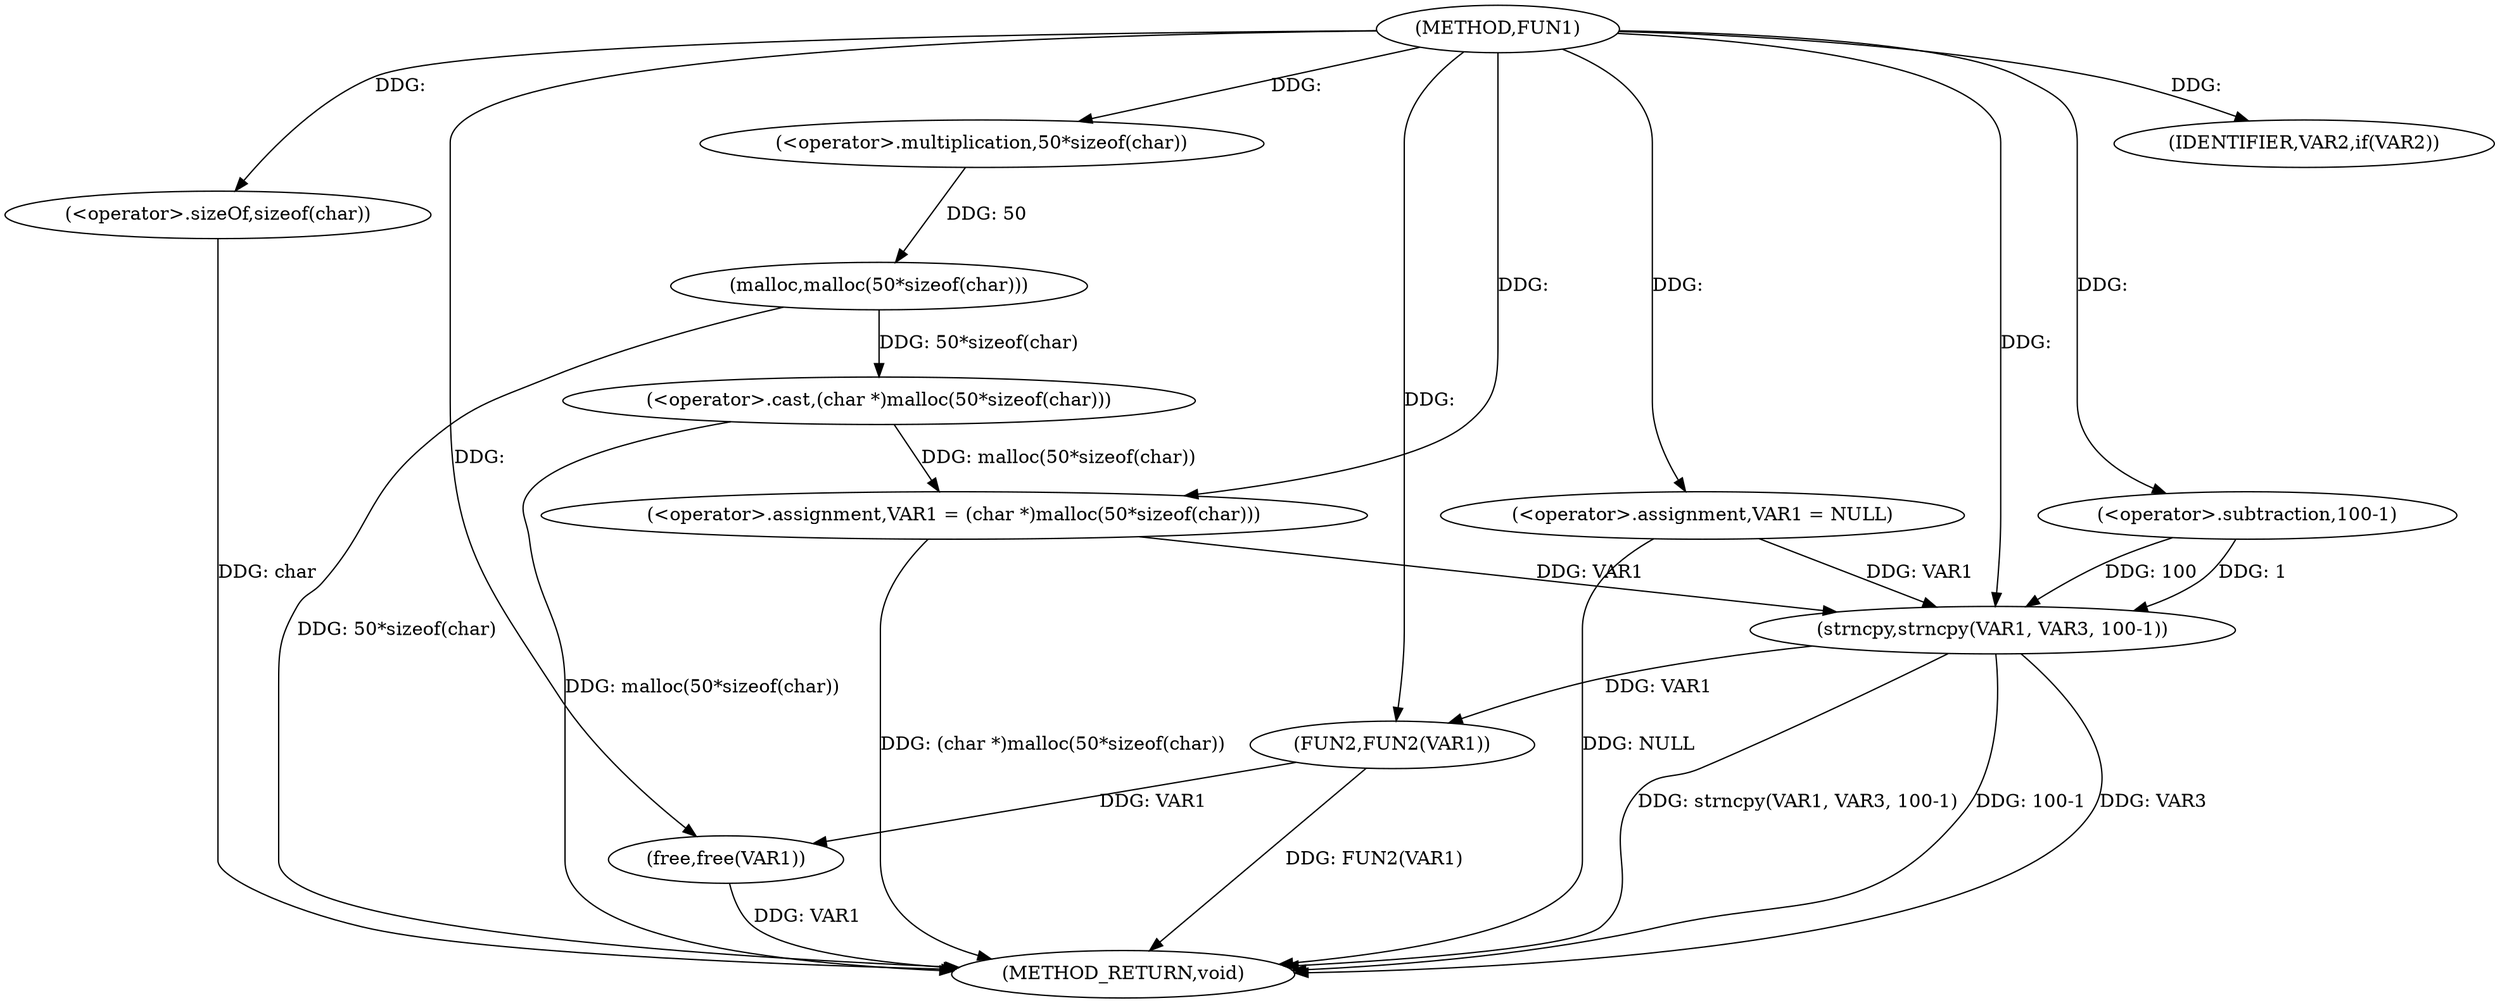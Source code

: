 digraph FUN1 {  
"1000100" [label = "(METHOD,FUN1)" ]
"1000130" [label = "(METHOD_RETURN,void)" ]
"1000103" [label = "(<operator>.assignment,VAR1 = NULL)" ]
"1000107" [label = "(IDENTIFIER,VAR2,if(VAR2))" ]
"1000109" [label = "(<operator>.assignment,VAR1 = (char *)malloc(50*sizeof(char)))" ]
"1000111" [label = "(<operator>.cast,(char *)malloc(50*sizeof(char)))" ]
"1000113" [label = "(malloc,malloc(50*sizeof(char)))" ]
"1000114" [label = "(<operator>.multiplication,50*sizeof(char))" ]
"1000116" [label = "(<operator>.sizeOf,sizeof(char))" ]
"1000120" [label = "(strncpy,strncpy(VAR1, VAR3, 100-1))" ]
"1000123" [label = "(<operator>.subtraction,100-1)" ]
"1000126" [label = "(FUN2,FUN2(VAR1))" ]
"1000128" [label = "(free,free(VAR1))" ]
  "1000116" -> "1000130"  [ label = "DDG: char"] 
  "1000126" -> "1000130"  [ label = "DDG: FUN2(VAR1)"] 
  "1000103" -> "1000130"  [ label = "DDG: NULL"] 
  "1000113" -> "1000130"  [ label = "DDG: 50*sizeof(char)"] 
  "1000120" -> "1000130"  [ label = "DDG: 100-1"] 
  "1000120" -> "1000130"  [ label = "DDG: VAR3"] 
  "1000128" -> "1000130"  [ label = "DDG: VAR1"] 
  "1000111" -> "1000130"  [ label = "DDG: malloc(50*sizeof(char))"] 
  "1000120" -> "1000130"  [ label = "DDG: strncpy(VAR1, VAR3, 100-1)"] 
  "1000109" -> "1000130"  [ label = "DDG: (char *)malloc(50*sizeof(char))"] 
  "1000100" -> "1000103"  [ label = "DDG: "] 
  "1000100" -> "1000107"  [ label = "DDG: "] 
  "1000111" -> "1000109"  [ label = "DDG: malloc(50*sizeof(char))"] 
  "1000100" -> "1000109"  [ label = "DDG: "] 
  "1000113" -> "1000111"  [ label = "DDG: 50*sizeof(char)"] 
  "1000114" -> "1000113"  [ label = "DDG: 50"] 
  "1000100" -> "1000114"  [ label = "DDG: "] 
  "1000100" -> "1000116"  [ label = "DDG: "] 
  "1000103" -> "1000120"  [ label = "DDG: VAR1"] 
  "1000109" -> "1000120"  [ label = "DDG: VAR1"] 
  "1000100" -> "1000120"  [ label = "DDG: "] 
  "1000123" -> "1000120"  [ label = "DDG: 100"] 
  "1000123" -> "1000120"  [ label = "DDG: 1"] 
  "1000100" -> "1000123"  [ label = "DDG: "] 
  "1000120" -> "1000126"  [ label = "DDG: VAR1"] 
  "1000100" -> "1000126"  [ label = "DDG: "] 
  "1000126" -> "1000128"  [ label = "DDG: VAR1"] 
  "1000100" -> "1000128"  [ label = "DDG: "] 
}
